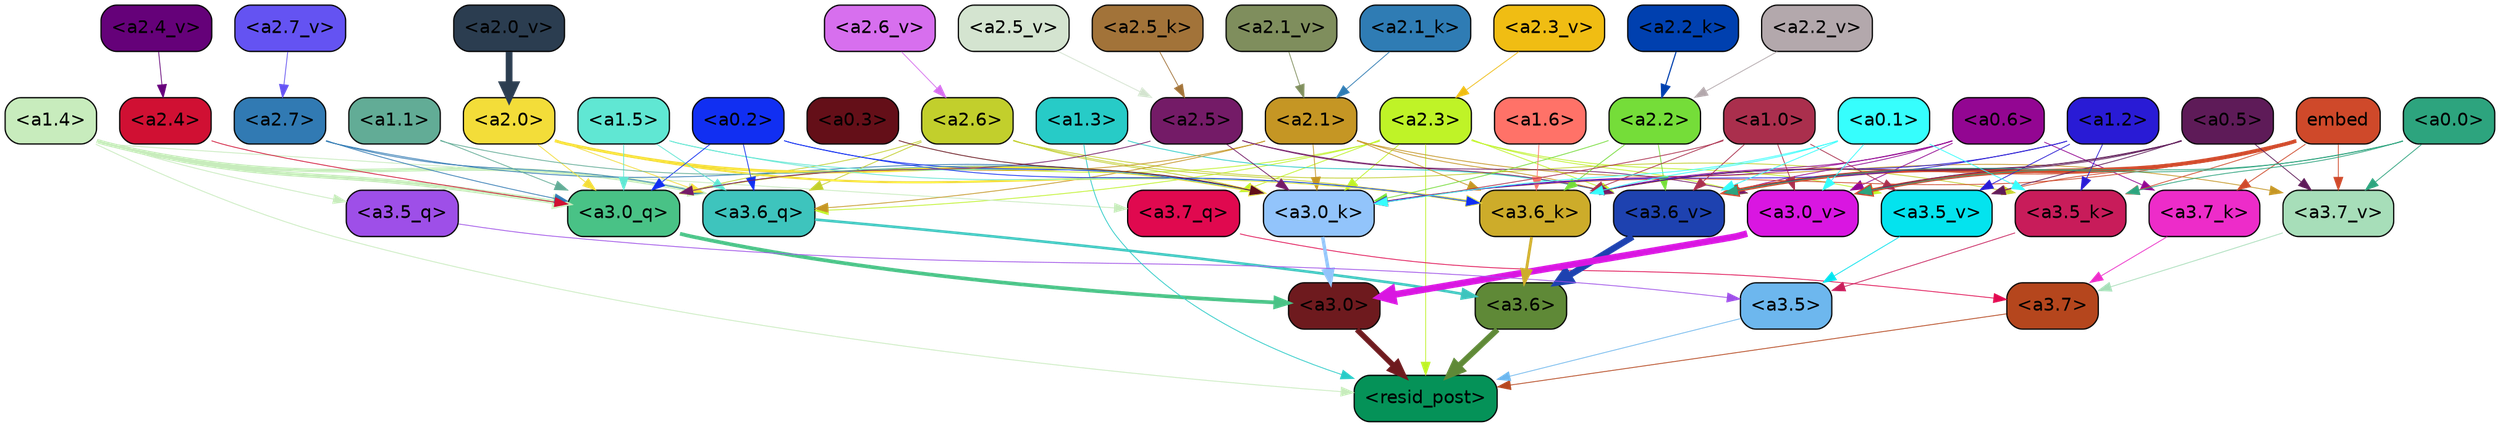 strict digraph "" {
	graph [bgcolor=transparent,
		layout=dot,
		overlap=false,
		splines=true
	];
	"<a3.7>"	[color=black,
		fillcolor="#b5461d",
		fontname=Helvetica,
		shape=box,
		style="filled, rounded"];
	"<resid_post>"	[color=black,
		fillcolor="#059258",
		fontname=Helvetica,
		shape=box,
		style="filled, rounded"];
	"<a3.7>" -> "<resid_post>"	[color="#b5461d",
		penwidth=0.6239100098609924];
	"<a3.6>"	[color=black,
		fillcolor="#5f8937",
		fontname=Helvetica,
		shape=box,
		style="filled, rounded"];
	"<a3.6>" -> "<resid_post>"	[color="#5f8937",
		penwidth=4.569062113761902];
	"<a3.5>"	[color=black,
		fillcolor="#6db7ee",
		fontname=Helvetica,
		shape=box,
		style="filled, rounded"];
	"<a3.5>" -> "<resid_post>"	[color="#6db7ee",
		penwidth=0.6];
	"<a3.0>"	[color=black,
		fillcolor="#6e1a1e",
		fontname=Helvetica,
		shape=box,
		style="filled, rounded"];
	"<a3.0>" -> "<resid_post>"	[color="#6e1a1e",
		penwidth=4.283544182777405];
	"<a2.3>"	[color=black,
		fillcolor="#bff327",
		fontname=Helvetica,
		shape=box,
		style="filled, rounded"];
	"<a2.3>" -> "<resid_post>"	[color="#bff327",
		penwidth=0.6];
	"<a3.7_q>"	[color=black,
		fillcolor="#e0094f",
		fontname=Helvetica,
		shape=box,
		style="filled, rounded"];
	"<a2.3>" -> "<a3.7_q>"	[color="#bff327",
		penwidth=0.6];
	"<a3.6_q>"	[color=black,
		fillcolor="#3ec4bd",
		fontname=Helvetica,
		shape=box,
		style="filled, rounded"];
	"<a2.3>" -> "<a3.6_q>"	[color="#bff327",
		penwidth=0.6];
	"<a3.0_q>"	[color=black,
		fillcolor="#49c286",
		fontname=Helvetica,
		shape=box,
		style="filled, rounded"];
	"<a2.3>" -> "<a3.0_q>"	[color="#bff327",
		penwidth=0.6];
	"<a3.0_k>"	[color=black,
		fillcolor="#92c4fb",
		fontname=Helvetica,
		shape=box,
		style="filled, rounded"];
	"<a2.3>" -> "<a3.0_k>"	[color="#bff327",
		penwidth=0.6];
	"<a3.6_v>"	[color=black,
		fillcolor="#1e42b0",
		fontname=Helvetica,
		shape=box,
		style="filled, rounded"];
	"<a2.3>" -> "<a3.6_v>"	[color="#bff327",
		penwidth=0.6];
	"<a3.5_v>"	[color=black,
		fillcolor="#04e3ee",
		fontname=Helvetica,
		shape=box,
		style="filled, rounded"];
	"<a2.3>" -> "<a3.5_v>"	[color="#bff327",
		penwidth=0.6];
	"<a3.0_v>"	[color=black,
		fillcolor="#d916e1",
		fontname=Helvetica,
		shape=box,
		style="filled, rounded"];
	"<a2.3>" -> "<a3.0_v>"	[color="#bff327",
		penwidth=0.6];
	"<a1.4>"	[color=black,
		fillcolor="#c8ecbd",
		fontname=Helvetica,
		shape=box,
		style="filled, rounded"];
	"<a1.4>" -> "<resid_post>"	[color="#c8ecbd",
		penwidth=0.6];
	"<a1.4>" -> "<a3.7_q>"	[color="#c8ecbd",
		penwidth=0.6];
	"<a1.4>" -> "<a3.6_q>"	[color="#c8ecbd",
		penwidth=2.7934007048606873];
	"<a3.5_q>"	[color=black,
		fillcolor="#9e4fe8",
		fontname=Helvetica,
		shape=box,
		style="filled, rounded"];
	"<a1.4>" -> "<a3.5_q>"	[color="#c8ecbd",
		penwidth=0.6];
	"<a1.4>" -> "<a3.0_q>"	[color="#c8ecbd",
		penwidth=3.340754985809326];
	"<a1.3>"	[color=black,
		fillcolor="#27cbc7",
		fontname=Helvetica,
		shape=box,
		style="filled, rounded"];
	"<a1.3>" -> "<resid_post>"	[color="#27cbc7",
		penwidth=0.6];
	"<a1.3>" -> "<a3.6_v>"	[color="#27cbc7",
		penwidth=0.6];
	"<a3.7_q>" -> "<a3.7>"	[color="#e0094f",
		penwidth=0.6];
	"<a3.6_q>" -> "<a3.6>"	[color="#3ec4bd",
		penwidth=2.0347584784030914];
	"<a3.5_q>" -> "<a3.5>"	[color="#9e4fe8",
		penwidth=0.6];
	"<a3.0_q>" -> "<a3.0>"	[color="#49c286",
		penwidth=2.8635367155075073];
	"<a3.7_k>"	[color=black,
		fillcolor="#ed2cc9",
		fontname=Helvetica,
		shape=box,
		style="filled, rounded"];
	"<a3.7_k>" -> "<a3.7>"	[color="#ed2cc9",
		penwidth=0.6];
	"<a3.6_k>"	[color=black,
		fillcolor="#cdac2a",
		fontname=Helvetica,
		shape=box,
		style="filled, rounded"];
	"<a3.6_k>" -> "<a3.6>"	[color="#cdac2a",
		penwidth=2.1760786175727844];
	"<a3.5_k>"	[color=black,
		fillcolor="#c81c5a",
		fontname=Helvetica,
		shape=box,
		style="filled, rounded"];
	"<a3.5_k>" -> "<a3.5>"	[color="#c81c5a",
		penwidth=0.6];
	"<a3.0_k>" -> "<a3.0>"	[color="#92c4fb",
		penwidth=2.632905662059784];
	"<a3.7_v>"	[color=black,
		fillcolor="#a7deb9",
		fontname=Helvetica,
		shape=box,
		style="filled, rounded"];
	"<a3.7_v>" -> "<a3.7>"	[color="#a7deb9",
		penwidth=0.6];
	"<a3.6_v>" -> "<a3.6>"	[color="#1e42b0",
		penwidth=4.981305837631226];
	"<a3.5_v>" -> "<a3.5>"	[color="#04e3ee",
		penwidth=0.6];
	"<a3.0_v>" -> "<a3.0>"	[color="#d916e1",
		penwidth=5.168330669403076];
	"<a2.7>"	[color=black,
		fillcolor="#317ab3",
		fontname=Helvetica,
		shape=box,
		style="filled, rounded"];
	"<a2.7>" -> "<a3.6_q>"	[color="#317ab3",
		penwidth=0.6];
	"<a2.7>" -> "<a3.0_q>"	[color="#317ab3",
		penwidth=0.6];
	"<a2.7>" -> "<a3.0_k>"	[color="#317ab3",
		penwidth=0.6];
	"<a2.6>"	[color=black,
		fillcolor="#c2cf2c",
		fontname=Helvetica,
		shape=box,
		style="filled, rounded"];
	"<a2.6>" -> "<a3.6_q>"	[color="#c2cf2c",
		penwidth=0.6];
	"<a2.6>" -> "<a3.0_q>"	[color="#c2cf2c",
		penwidth=0.6];
	"<a2.6>" -> "<a3.6_k>"	[color="#c2cf2c",
		penwidth=0.6];
	"<a2.6>" -> "<a3.5_k>"	[color="#c2cf2c",
		penwidth=0.6];
	"<a2.6>" -> "<a3.0_k>"	[color="#c2cf2c",
		penwidth=0.6];
	"<a2.1>"	[color=black,
		fillcolor="#c59624",
		fontname=Helvetica,
		shape=box,
		style="filled, rounded"];
	"<a2.1>" -> "<a3.6_q>"	[color="#c59624",
		penwidth=0.6];
	"<a2.1>" -> "<a3.0_q>"	[color="#c59624",
		penwidth=0.6];
	"<a2.1>" -> "<a3.6_k>"	[color="#c59624",
		penwidth=0.6];
	"<a2.1>" -> "<a3.0_k>"	[color="#c59624",
		penwidth=0.6];
	"<a2.1>" -> "<a3.7_v>"	[color="#c59624",
		penwidth=0.6];
	"<a2.1>" -> "<a3.6_v>"	[color="#c59624",
		penwidth=0.6];
	"<a2.0>"	[color=black,
		fillcolor="#f3dd39",
		fontname=Helvetica,
		shape=box,
		style="filled, rounded"];
	"<a2.0>" -> "<a3.6_q>"	[color="#f3dd39",
		penwidth=0.6];
	"<a2.0>" -> "<a3.0_q>"	[color="#f3dd39",
		penwidth=0.6];
	"<a2.0>" -> "<a3.6_k>"	[color="#f3dd39",
		penwidth=1.6382827460765839];
	"<a2.0>" -> "<a3.0_k>"	[color="#f3dd39",
		penwidth=2.161143198609352];
	"<a1.5>"	[color=black,
		fillcolor="#60e7d3",
		fontname=Helvetica,
		shape=box,
		style="filled, rounded"];
	"<a1.5>" -> "<a3.6_q>"	[color="#60e7d3",
		penwidth=0.6];
	"<a1.5>" -> "<a3.0_q>"	[color="#60e7d3",
		penwidth=0.6];
	"<a1.5>" -> "<a3.6_k>"	[color="#60e7d3",
		penwidth=0.6];
	"<a1.5>" -> "<a3.0_k>"	[color="#60e7d3",
		penwidth=0.6];
	"<a0.2>"	[color=black,
		fillcolor="#112ff2",
		fontname=Helvetica,
		shape=box,
		style="filled, rounded"];
	"<a0.2>" -> "<a3.6_q>"	[color="#112ff2",
		penwidth=0.6];
	"<a0.2>" -> "<a3.0_q>"	[color="#112ff2",
		penwidth=0.6];
	"<a0.2>" -> "<a3.6_k>"	[color="#112ff2",
		penwidth=0.6];
	"<a0.2>" -> "<a3.0_k>"	[color="#112ff2",
		penwidth=0.6];
	"<a2.5>"	[color=black,
		fillcolor="#741b67",
		fontname=Helvetica,
		shape=box,
		style="filled, rounded"];
	"<a2.5>" -> "<a3.0_q>"	[color="#741b67",
		penwidth=0.6];
	"<a2.5>" -> "<a3.0_k>"	[color="#741b67",
		penwidth=0.6];
	"<a2.5>" -> "<a3.6_v>"	[color="#741b67",
		penwidth=0.6];
	"<a2.5>" -> "<a3.0_v>"	[color="#741b67",
		penwidth=0.6];
	"<a2.4>"	[color=black,
		fillcolor="#d01033",
		fontname=Helvetica,
		shape=box,
		style="filled, rounded"];
	"<a2.4>" -> "<a3.0_q>"	[color="#d01033",
		penwidth=0.6];
	"<a1.1>"	[color=black,
		fillcolor="#62ac96",
		fontname=Helvetica,
		shape=box,
		style="filled, rounded"];
	"<a1.1>" -> "<a3.0_q>"	[color="#62ac96",
		penwidth=0.6];
	"<a1.1>" -> "<a3.0_k>"	[color="#62ac96",
		penwidth=0.6];
	"<a0.6>"	[color=black,
		fillcolor="#930692",
		fontname=Helvetica,
		shape=box,
		style="filled, rounded"];
	"<a0.6>" -> "<a3.7_k>"	[color="#930692",
		penwidth=0.6];
	"<a0.6>" -> "<a3.6_k>"	[color="#930692",
		penwidth=0.6];
	"<a0.6>" -> "<a3.0_k>"	[color="#930692",
		penwidth=0.6];
	"<a0.6>" -> "<a3.6_v>"	[color="#930692",
		penwidth=0.6];
	"<a0.6>" -> "<a3.0_v>"	[color="#930692",
		penwidth=0.6];
	embed	[color=black,
		fillcolor="#cf492a",
		fontname=Helvetica,
		shape=box,
		style="filled, rounded"];
	embed -> "<a3.7_k>"	[color="#cf492a",
		penwidth=0.6];
	embed -> "<a3.6_k>"	[color="#cf492a",
		penwidth=0.6];
	embed -> "<a3.5_k>"	[color="#cf492a",
		penwidth=0.6];
	embed -> "<a3.0_k>"	[color="#cf492a",
		penwidth=0.6];
	embed -> "<a3.7_v>"	[color="#cf492a",
		penwidth=0.6];
	embed -> "<a3.6_v>"	[color="#cf492a",
		penwidth=2.7825746536254883];
	embed -> "<a3.5_v>"	[color="#cf492a",
		penwidth=0.6];
	embed -> "<a3.0_v>"	[color="#cf492a",
		penwidth=2.6950180530548096];
	"<a2.2>"	[color=black,
		fillcolor="#75dd39",
		fontname=Helvetica,
		shape=box,
		style="filled, rounded"];
	"<a2.2>" -> "<a3.6_k>"	[color="#75dd39",
		penwidth=0.6];
	"<a2.2>" -> "<a3.0_k>"	[color="#75dd39",
		penwidth=0.6];
	"<a2.2>" -> "<a3.6_v>"	[color="#75dd39",
		penwidth=0.6];
	"<a1.6>"	[color=black,
		fillcolor="#ff7268",
		fontname=Helvetica,
		shape=box,
		style="filled, rounded"];
	"<a1.6>" -> "<a3.6_k>"	[color="#ff7268",
		penwidth=0.6];
	"<a1.2>"	[color=black,
		fillcolor="#291bd5",
		fontname=Helvetica,
		shape=box,
		style="filled, rounded"];
	"<a1.2>" -> "<a3.6_k>"	[color="#291bd5",
		penwidth=0.6];
	"<a1.2>" -> "<a3.5_k>"	[color="#291bd5",
		penwidth=0.6];
	"<a1.2>" -> "<a3.0_k>"	[color="#291bd5",
		penwidth=0.6];
	"<a1.2>" -> "<a3.5_v>"	[color="#291bd5",
		penwidth=0.6];
	"<a1.0>"	[color=black,
		fillcolor="#aa2f4d",
		fontname=Helvetica,
		shape=box,
		style="filled, rounded"];
	"<a1.0>" -> "<a3.6_k>"	[color="#aa2f4d",
		penwidth=0.6];
	"<a1.0>" -> "<a3.0_k>"	[color="#aa2f4d",
		penwidth=0.6];
	"<a1.0>" -> "<a3.6_v>"	[color="#aa2f4d",
		penwidth=0.6];
	"<a1.0>" -> "<a3.5_v>"	[color="#aa2f4d",
		penwidth=0.6];
	"<a1.0>" -> "<a3.0_v>"	[color="#aa2f4d",
		penwidth=0.6];
	"<a0.5>"	[color=black,
		fillcolor="#5e1b58",
		fontname=Helvetica,
		shape=box,
		style="filled, rounded"];
	"<a0.5>" -> "<a3.6_k>"	[color="#5e1b58",
		penwidth=0.6];
	"<a0.5>" -> "<a3.7_v>"	[color="#5e1b58",
		penwidth=0.6];
	"<a0.5>" -> "<a3.6_v>"	[color="#5e1b58",
		penwidth=0.6];
	"<a0.5>" -> "<a3.5_v>"	[color="#5e1b58",
		penwidth=0.6];
	"<a0.5>" -> "<a3.0_v>"	[color="#5e1b58",
		penwidth=0.6];
	"<a0.1>"	[color=black,
		fillcolor="#36fefd",
		fontname=Helvetica,
		shape=box,
		style="filled, rounded"];
	"<a0.1>" -> "<a3.6_k>"	[color="#36fefd",
		penwidth=0.6];
	"<a0.1>" -> "<a3.5_k>"	[color="#36fefd",
		penwidth=0.6];
	"<a0.1>" -> "<a3.0_k>"	[color="#36fefd",
		penwidth=0.6];
	"<a0.1>" -> "<a3.6_v>"	[color="#36fefd",
		penwidth=0.6];
	"<a0.1>" -> "<a3.0_v>"	[color="#36fefd",
		penwidth=0.6];
	"<a0.0>"	[color=black,
		fillcolor="#2da47e",
		fontname=Helvetica,
		shape=box,
		style="filled, rounded"];
	"<a0.0>" -> "<a3.5_k>"	[color="#2da47e",
		penwidth=0.6];
	"<a0.0>" -> "<a3.7_v>"	[color="#2da47e",
		penwidth=0.6];
	"<a0.0>" -> "<a3.6_v>"	[color="#2da47e",
		penwidth=0.6];
	"<a0.0>" -> "<a3.0_v>"	[color="#2da47e",
		penwidth=0.6];
	"<a0.3>"	[color=black,
		fillcolor="#640f18",
		fontname=Helvetica,
		shape=box,
		style="filled, rounded"];
	"<a0.3>" -> "<a3.0_k>"	[color="#640f18",
		penwidth=0.6];
	"<a2.5_k>"	[color=black,
		fillcolor="#a27339",
		fontname=Helvetica,
		shape=box,
		style="filled, rounded"];
	"<a2.5_k>" -> "<a2.5>"	[color="#a27339",
		penwidth=0.6];
	"<a2.2_k>"	[color=black,
		fillcolor="#0040af",
		fontname=Helvetica,
		shape=box,
		style="filled, rounded"];
	"<a2.2_k>" -> "<a2.2>"	[color="#0040af",
		penwidth=0.8854708671569824];
	"<a2.1_k>"	[color=black,
		fillcolor="#2f7cb4",
		fontname=Helvetica,
		shape=box,
		style="filled, rounded"];
	"<a2.1_k>" -> "<a2.1>"	[color="#2f7cb4",
		penwidth=0.6];
	"<a2.7_v>"	[color=black,
		fillcolor="#6453f2",
		fontname=Helvetica,
		shape=box,
		style="filled, rounded"];
	"<a2.7_v>" -> "<a2.7>"	[color="#6453f2",
		penwidth=0.6];
	"<a2.6_v>"	[color=black,
		fillcolor="#d76fee",
		fontname=Helvetica,
		shape=box,
		style="filled, rounded"];
	"<a2.6_v>" -> "<a2.6>"	[color="#d76fee",
		penwidth=0.6];
	"<a2.5_v>"	[color=black,
		fillcolor="#d4e4d0",
		fontname=Helvetica,
		shape=box,
		style="filled, rounded"];
	"<a2.5_v>" -> "<a2.5>"	[color="#d4e4d0",
		penwidth=0.6];
	"<a2.4_v>"	[color=black,
		fillcolor="#650179",
		fontname=Helvetica,
		shape=box,
		style="filled, rounded"];
	"<a2.4_v>" -> "<a2.4>"	[color="#650179",
		penwidth=0.6];
	"<a2.3_v>"	[color=black,
		fillcolor="#f0bd13",
		fontname=Helvetica,
		shape=box,
		style="filled, rounded"];
	"<a2.3_v>" -> "<a2.3>"	[color="#f0bd13",
		penwidth=0.6];
	"<a2.2_v>"	[color=black,
		fillcolor="#b3a8ac",
		fontname=Helvetica,
		shape=box,
		style="filled, rounded"];
	"<a2.2_v>" -> "<a2.2>"	[color="#b3a8ac",
		penwidth=0.6];
	"<a2.1_v>"	[color=black,
		fillcolor="#7f8e5d",
		fontname=Helvetica,
		shape=box,
		style="filled, rounded"];
	"<a2.1_v>" -> "<a2.1>"	[color="#7f8e5d",
		penwidth=0.6];
	"<a2.0_v>"	[color=black,
		fillcolor="#2b3d50",
		fontname=Helvetica,
		shape=box,
		style="filled, rounded"];
	"<a2.0_v>" -> "<a2.0>"	[color="#2b3d50",
		penwidth=5.231471925973892];
}
